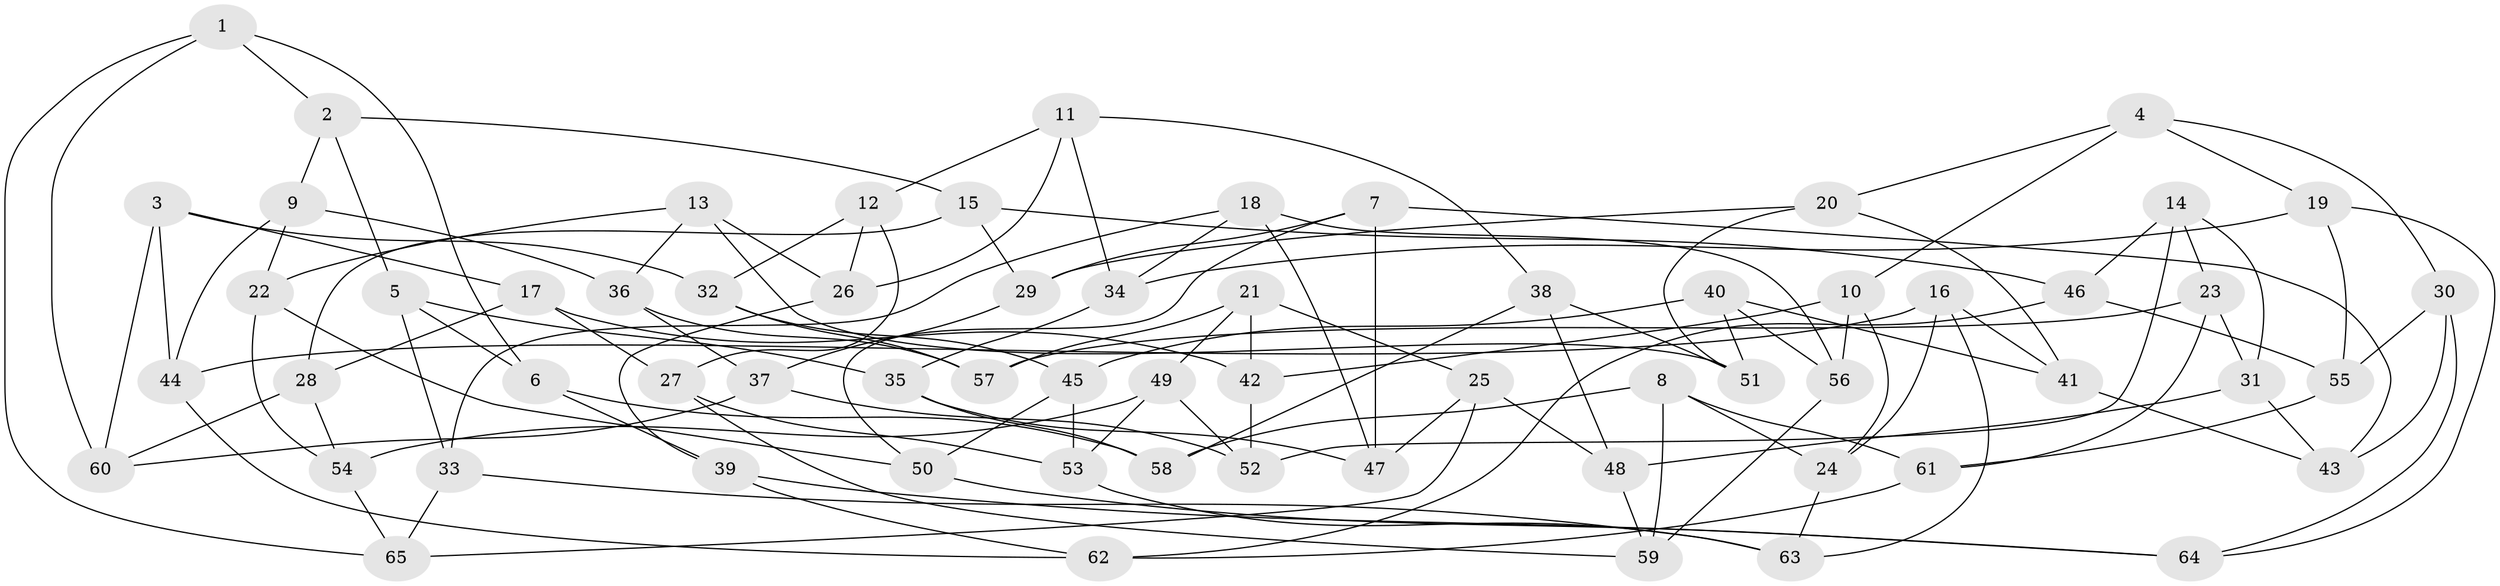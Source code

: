 // coarse degree distribution, {6: 0.6578947368421053, 4: 0.2894736842105263, 5: 0.05263157894736842}
// Generated by graph-tools (version 1.1) at 2025/42/03/06/25 10:42:22]
// undirected, 65 vertices, 130 edges
graph export_dot {
graph [start="1"]
  node [color=gray90,style=filled];
  1;
  2;
  3;
  4;
  5;
  6;
  7;
  8;
  9;
  10;
  11;
  12;
  13;
  14;
  15;
  16;
  17;
  18;
  19;
  20;
  21;
  22;
  23;
  24;
  25;
  26;
  27;
  28;
  29;
  30;
  31;
  32;
  33;
  34;
  35;
  36;
  37;
  38;
  39;
  40;
  41;
  42;
  43;
  44;
  45;
  46;
  47;
  48;
  49;
  50;
  51;
  52;
  53;
  54;
  55;
  56;
  57;
  58;
  59;
  60;
  61;
  62;
  63;
  64;
  65;
  1 -- 60;
  1 -- 2;
  1 -- 6;
  1 -- 65;
  2 -- 9;
  2 -- 15;
  2 -- 5;
  3 -- 60;
  3 -- 44;
  3 -- 32;
  3 -- 17;
  4 -- 30;
  4 -- 10;
  4 -- 19;
  4 -- 20;
  5 -- 33;
  5 -- 6;
  5 -- 35;
  6 -- 58;
  6 -- 39;
  7 -- 50;
  7 -- 43;
  7 -- 47;
  7 -- 29;
  8 -- 58;
  8 -- 59;
  8 -- 24;
  8 -- 61;
  9 -- 36;
  9 -- 44;
  9 -- 22;
  10 -- 42;
  10 -- 24;
  10 -- 56;
  11 -- 38;
  11 -- 26;
  11 -- 12;
  11 -- 34;
  12 -- 27;
  12 -- 26;
  12 -- 32;
  13 -- 22;
  13 -- 51;
  13 -- 36;
  13 -- 26;
  14 -- 52;
  14 -- 46;
  14 -- 23;
  14 -- 31;
  15 -- 28;
  15 -- 29;
  15 -- 46;
  16 -- 24;
  16 -- 44;
  16 -- 63;
  16 -- 41;
  17 -- 28;
  17 -- 27;
  17 -- 42;
  18 -- 56;
  18 -- 47;
  18 -- 33;
  18 -- 34;
  19 -- 34;
  19 -- 64;
  19 -- 55;
  20 -- 41;
  20 -- 29;
  20 -- 51;
  21 -- 25;
  21 -- 57;
  21 -- 49;
  21 -- 42;
  22 -- 54;
  22 -- 50;
  23 -- 61;
  23 -- 31;
  23 -- 57;
  24 -- 63;
  25 -- 47;
  25 -- 48;
  25 -- 65;
  26 -- 39;
  27 -- 59;
  27 -- 53;
  28 -- 54;
  28 -- 60;
  29 -- 37;
  30 -- 55;
  30 -- 43;
  30 -- 64;
  31 -- 48;
  31 -- 43;
  32 -- 45;
  32 -- 57;
  33 -- 63;
  33 -- 65;
  34 -- 35;
  35 -- 47;
  35 -- 58;
  36 -- 37;
  36 -- 57;
  37 -- 60;
  37 -- 52;
  38 -- 58;
  38 -- 51;
  38 -- 48;
  39 -- 62;
  39 -- 64;
  40 -- 45;
  40 -- 51;
  40 -- 41;
  40 -- 56;
  41 -- 43;
  42 -- 52;
  44 -- 62;
  45 -- 50;
  45 -- 53;
  46 -- 62;
  46 -- 55;
  48 -- 59;
  49 -- 54;
  49 -- 53;
  49 -- 52;
  50 -- 64;
  53 -- 63;
  54 -- 65;
  55 -- 61;
  56 -- 59;
  61 -- 62;
}
